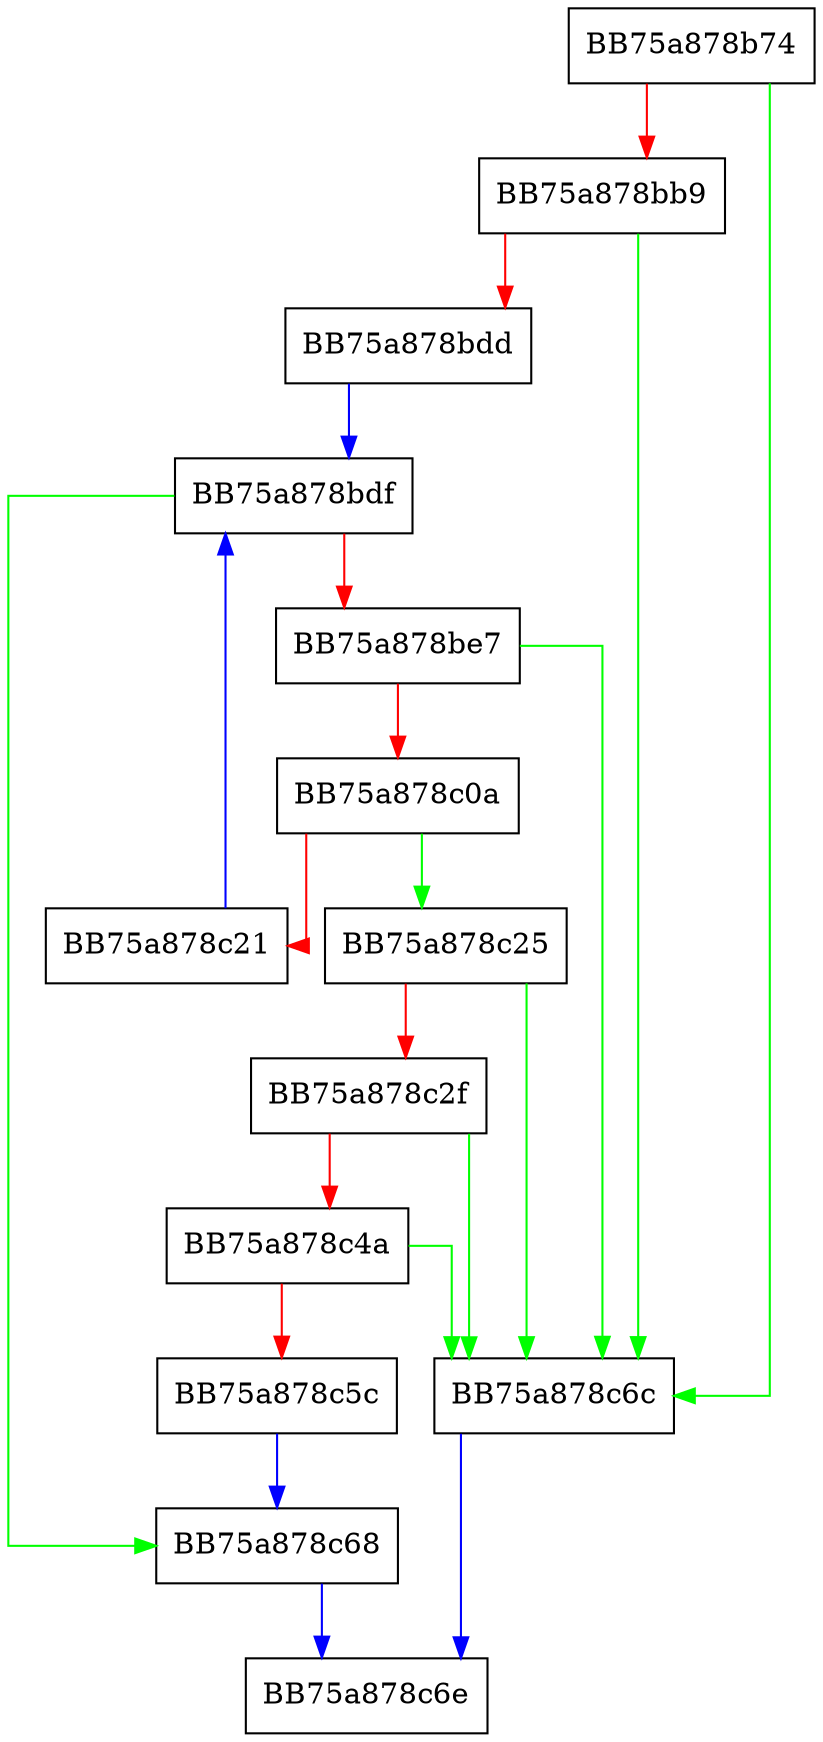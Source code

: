 digraph GetAppleSignatureMetadataFromCodeSigBlob {
  node [shape="box"];
  graph [splines=ortho];
  BB75a878b74 -> BB75a878c6c [color="green"];
  BB75a878b74 -> BB75a878bb9 [color="red"];
  BB75a878bb9 -> BB75a878c6c [color="green"];
  BB75a878bb9 -> BB75a878bdd [color="red"];
  BB75a878bdd -> BB75a878bdf [color="blue"];
  BB75a878bdf -> BB75a878c68 [color="green"];
  BB75a878bdf -> BB75a878be7 [color="red"];
  BB75a878be7 -> BB75a878c6c [color="green"];
  BB75a878be7 -> BB75a878c0a [color="red"];
  BB75a878c0a -> BB75a878c25 [color="green"];
  BB75a878c0a -> BB75a878c21 [color="red"];
  BB75a878c21 -> BB75a878bdf [color="blue"];
  BB75a878c25 -> BB75a878c6c [color="green"];
  BB75a878c25 -> BB75a878c2f [color="red"];
  BB75a878c2f -> BB75a878c6c [color="green"];
  BB75a878c2f -> BB75a878c4a [color="red"];
  BB75a878c4a -> BB75a878c6c [color="green"];
  BB75a878c4a -> BB75a878c5c [color="red"];
  BB75a878c5c -> BB75a878c68 [color="blue"];
  BB75a878c68 -> BB75a878c6e [color="blue"];
  BB75a878c6c -> BB75a878c6e [color="blue"];
}